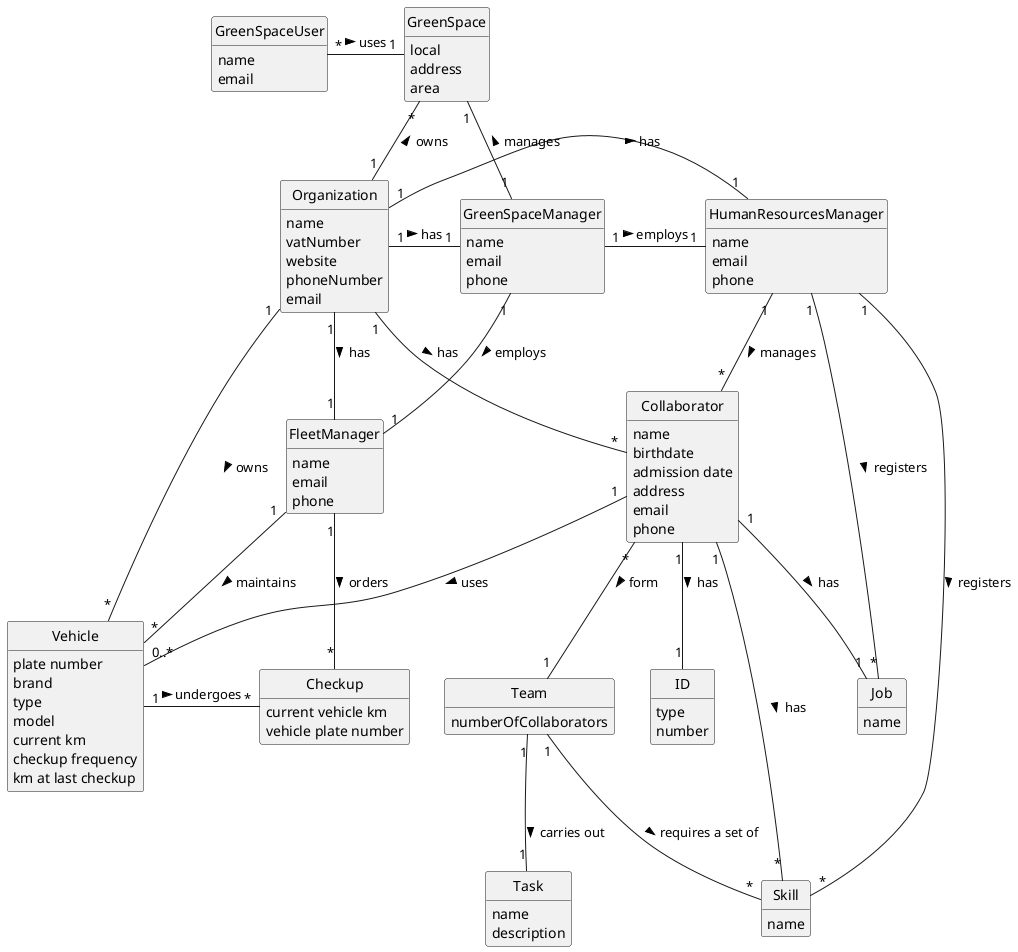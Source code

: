 @startuml
skinparam monochrome true
skinparam packageStyle rectangle
skinparam shadowing false

skinparam classAttributeIconSize 0

hide circle
hide methods

class GreenSpace{
    local
    address
    area
}

class Organization {
    name
    vatNumber
    website
    phoneNumber
    email
}

class Vehicle {
    plate number
    brand
    type
    model
    current km
    checkup frequency
    km at last checkup
}

class Checkup {
    current vehicle km
    vehicle plate number
}

class FleetManager {
    name
    email
    phone
}

class HumanResourcesManager {
    name
    email
    phone
}

class GreenSpaceManager {
    name
    email
    phone
}

class GreenSpaceUser {
    name
    email
}

class Collaborator {
    name
    birthdate
    admission date
    address
    email
    phone
}

class ID {
    type
    number
}

class Job {
    name
}

class Skill {
    name
}

class Team {
    numberOfCollaborators
}

class Task {
    name
    description
}

Organization "1" - "*" Collaborator : has >
Organization "1" - "1" FleetManager : has >
Organization "1" - "1" HumanResourcesManager : has >
Organization "1" - "1" GreenSpaceManager : has >
Organization "1" -up- "*" GreenSpace : owns >
GreenSpaceManager "1" - "1" GreenSpace : manages >
GreenSpaceManager "1" -down- "1" FleetManager : employs >
GreenSpaceManager "1" - "1" HumanResourcesManager : employs >
GreenSpaceUser "*" - "1" GreenSpace : uses >
Organization "1" - "*" Vehicle: owns >
Vehicle "1" - "*" Checkup: undergoes >
HumanResourcesManager "1" -down- "*" Collaborator : manages >
Collaborator "1" -- "0..*" Vehicle : uses >
HumanResourcesManager "1" -- "*" Skill : registers >
HumanResourcesManager "1" -- "*" Job : registers >
Collaborator "1" -- "*" Skill : has >
Collaborator "1" -- "1" Job : has >
Collaborator "1" -- "1" ID : has >
FleetManager "1" -- "*" Vehicle : maintains >
FleetManager "1" -- "*" Checkup : orders >
Team "1" -- "1" Task : carries out >
Team "1" -- "*" Skill : requires a set of >
Collaborator "*" -- "1" Team : form >

@enduml